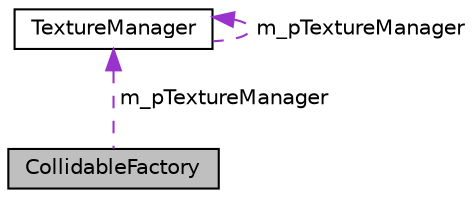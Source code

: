 digraph "CollidableFactory"
{
  edge [fontname="Helvetica",fontsize="10",labelfontname="Helvetica",labelfontsize="10"];
  node [fontname="Helvetica",fontsize="10",shape=record];
  Node1 [label="CollidableFactory",height=0.2,width=0.4,color="black", fillcolor="grey75", style="filled", fontcolor="black"];
  Node2 -> Node1 [dir="back",color="darkorchid3",fontsize="10",style="dashed",label=" m_pTextureManager" ,fontname="Helvetica"];
  Node2 [label="TextureManager",height=0.2,width=0.4,color="black", fillcolor="white", style="filled",URL="$class_texture_manager.html",tooltip="Singleton for managing textures. "];
  Node2 -> Node2 [dir="back",color="darkorchid3",fontsize="10",style="dashed",label=" m_pTextureManager" ,fontname="Helvetica"];
}
